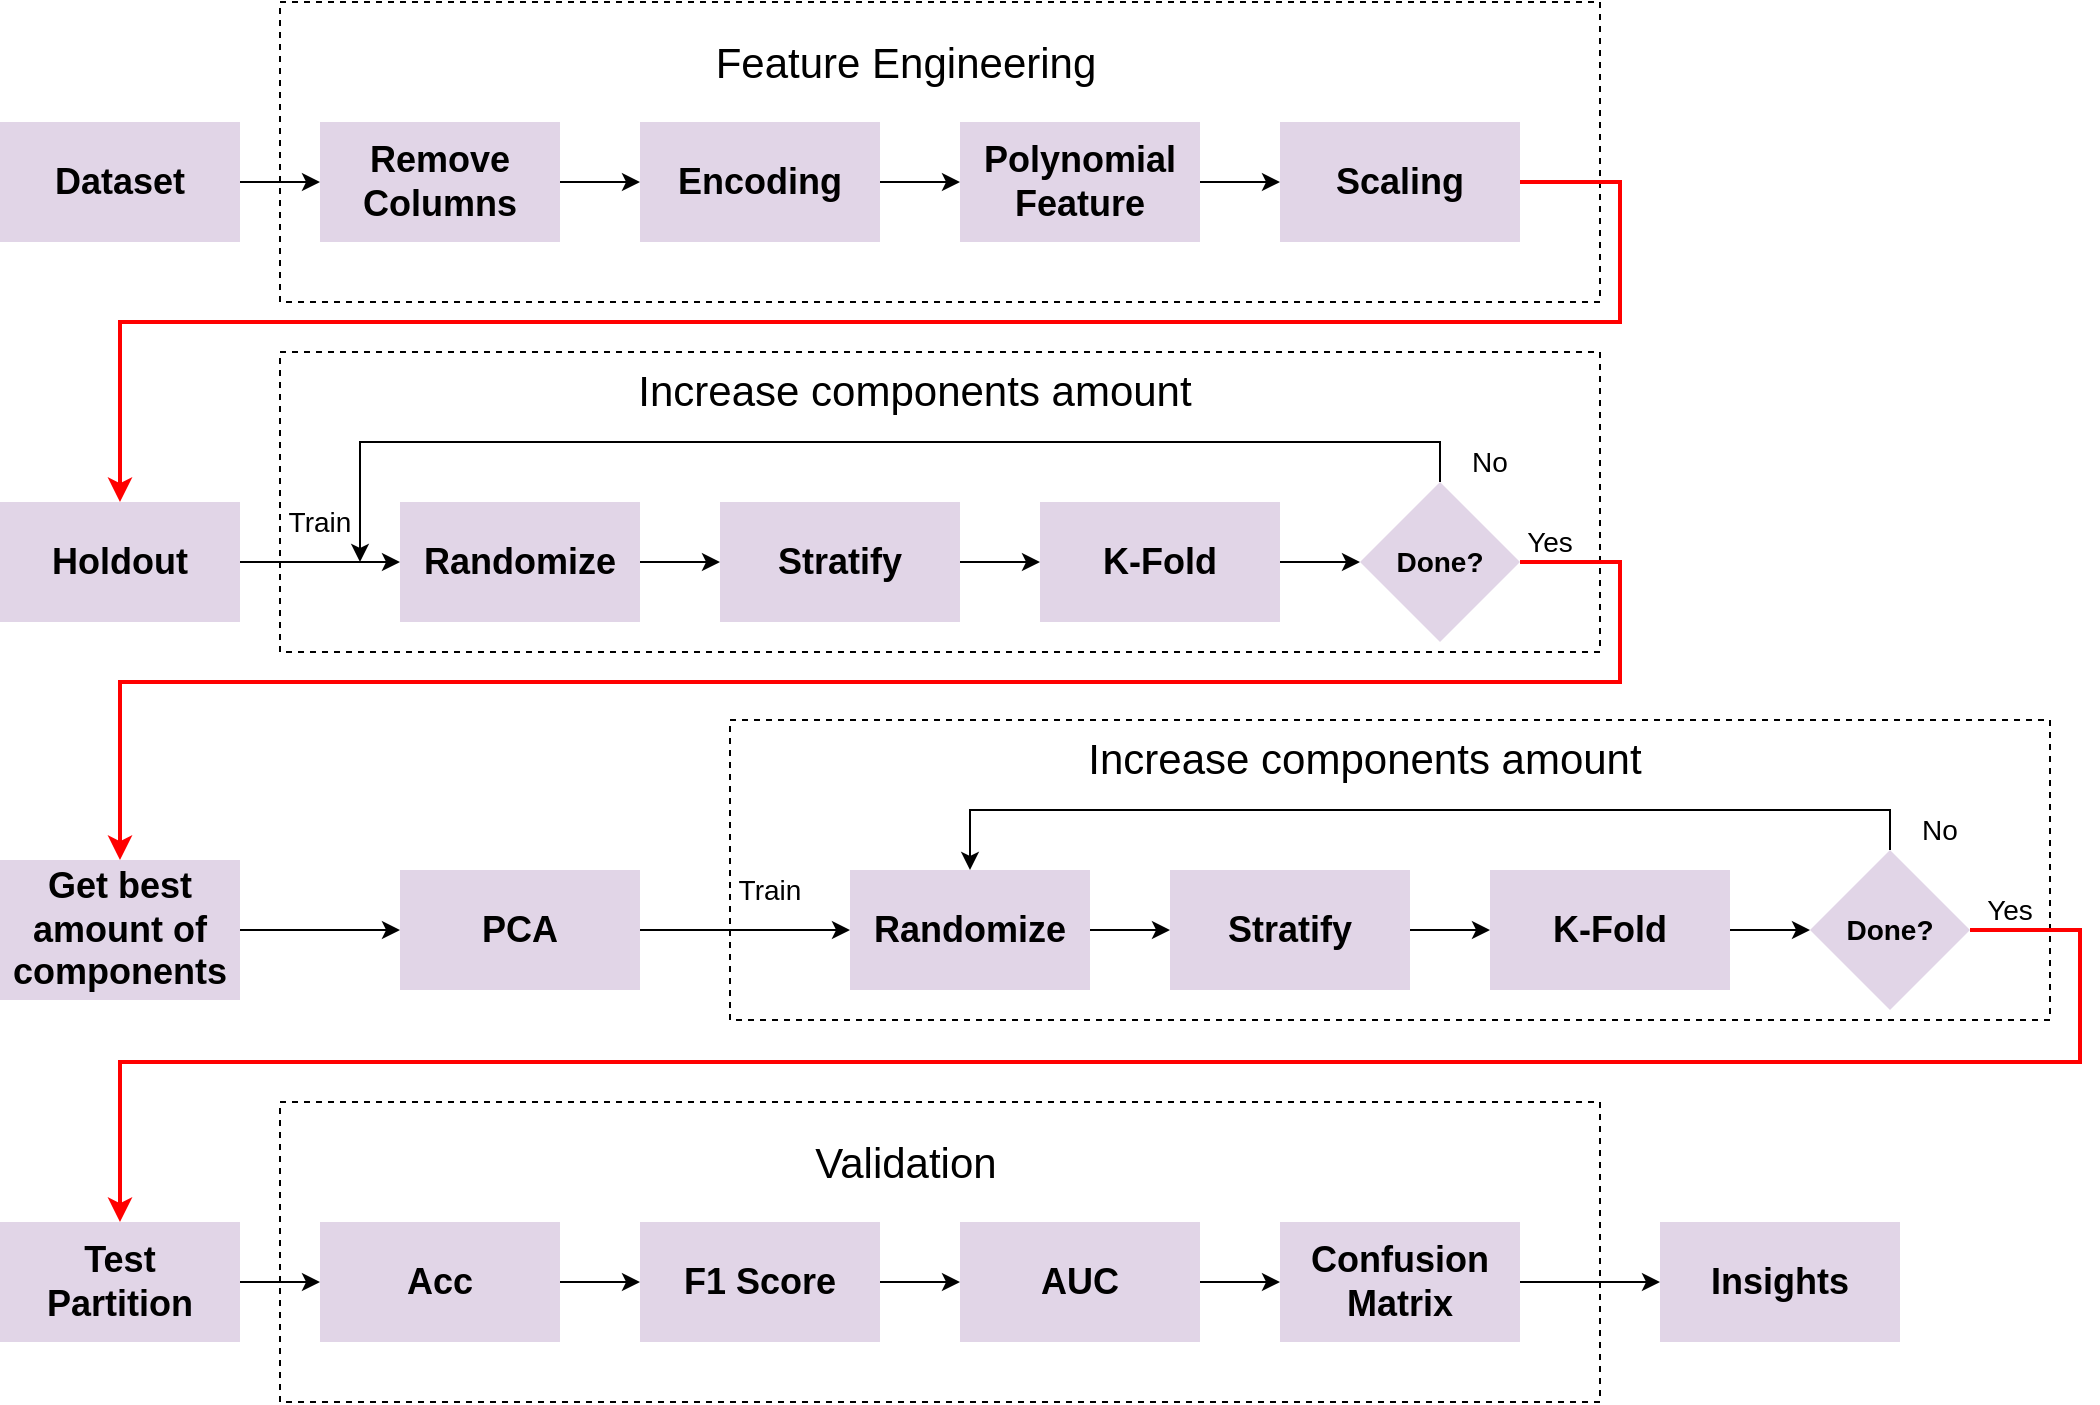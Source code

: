 <mxfile version="10.6.6" type="github"><diagram id="ccbBtn3eQPt-FDq127RU" name="Page-1"><mxGraphModel dx="1394" dy="747" grid="1" gridSize="10" guides="1" tooltips="1" connect="1" arrows="1" fold="1" page="1" pageScale="1" pageWidth="1169" pageHeight="827" math="0" shadow="0"><root><mxCell id="0"/><mxCell id="1" parent="0"/><mxCell id="taaQBuDV3WlMUUdvjd0r-1" value="&lt;b&gt;&lt;font style=&quot;font-size: 18px&quot;&gt;&lt;br&gt;&lt;/font&gt;&lt;/b&gt;" style="rounded=0;whiteSpace=wrap;html=1;fillColor=none;strokeColor=#000000;dashed=1;" vertex="1" parent="1"><mxGeometry x="180" y="215" width="660" height="150" as="geometry"/></mxCell><mxCell id="taaQBuDV3WlMUUdvjd0r-2" value="&lt;b&gt;&lt;font style=&quot;font-size: 18px&quot;&gt;&lt;br&gt;&lt;/font&gt;&lt;/b&gt;" style="rounded=0;whiteSpace=wrap;html=1;fillColor=none;strokeColor=#000000;dashed=1;" vertex="1" parent="1"><mxGeometry x="180" y="40" width="660" height="150" as="geometry"/></mxCell><mxCell id="taaQBuDV3WlMUUdvjd0r-3" style="edgeStyle=orthogonalEdgeStyle;rounded=0;orthogonalLoop=1;jettySize=auto;html=1;exitX=1;exitY=0.5;exitDx=0;exitDy=0;entryX=0;entryY=0.5;entryDx=0;entryDy=0;" edge="1" parent="1" source="taaQBuDV3WlMUUdvjd0r-4" target="taaQBuDV3WlMUUdvjd0r-6"><mxGeometry relative="1" as="geometry"/></mxCell><mxCell id="taaQBuDV3WlMUUdvjd0r-4" value="&lt;b&gt;&lt;font style=&quot;font-size: 18px&quot;&gt;Dataset&lt;/font&gt;&lt;/b&gt;" style="rounded=0;whiteSpace=wrap;html=1;fillColor=#e1d5e7;strokeColor=none;" vertex="1" parent="1"><mxGeometry x="40" y="100" width="120" height="60" as="geometry"/></mxCell><mxCell id="taaQBuDV3WlMUUdvjd0r-5" style="edgeStyle=orthogonalEdgeStyle;rounded=0;orthogonalLoop=1;jettySize=auto;html=1;exitX=1;exitY=0.5;exitDx=0;exitDy=0;entryX=0;entryY=0.5;entryDx=0;entryDy=0;" edge="1" parent="1" source="taaQBuDV3WlMUUdvjd0r-6" target="taaQBuDV3WlMUUdvjd0r-8"><mxGeometry relative="1" as="geometry"/></mxCell><mxCell id="taaQBuDV3WlMUUdvjd0r-6" value="&lt;b&gt;&lt;font style=&quot;font-size: 18px&quot;&gt;Remove&lt;br&gt;Columns&lt;br&gt;&lt;/font&gt;&lt;/b&gt;" style="rounded=0;whiteSpace=wrap;html=1;fillColor=#e1d5e7;strokeColor=none;" vertex="1" parent="1"><mxGeometry x="200" y="100" width="120" height="60" as="geometry"/></mxCell><mxCell id="taaQBuDV3WlMUUdvjd0r-7" style="edgeStyle=orthogonalEdgeStyle;rounded=0;orthogonalLoop=1;jettySize=auto;html=1;exitX=1;exitY=0.5;exitDx=0;exitDy=0;entryX=0;entryY=0.5;entryDx=0;entryDy=0;" edge="1" parent="1" source="taaQBuDV3WlMUUdvjd0r-8" target="taaQBuDV3WlMUUdvjd0r-10"><mxGeometry relative="1" as="geometry"/></mxCell><mxCell id="taaQBuDV3WlMUUdvjd0r-8" value="&lt;b&gt;&lt;font style=&quot;font-size: 18px&quot;&gt;Encoding&lt;br&gt;&lt;/font&gt;&lt;/b&gt;" style="rounded=0;whiteSpace=wrap;html=1;fillColor=#e1d5e7;strokeColor=none;" vertex="1" parent="1"><mxGeometry x="360" y="100" width="120" height="60" as="geometry"/></mxCell><mxCell id="taaQBuDV3WlMUUdvjd0r-9" style="edgeStyle=orthogonalEdgeStyle;rounded=0;orthogonalLoop=1;jettySize=auto;html=1;exitX=1;exitY=0.5;exitDx=0;exitDy=0;entryX=0;entryY=0.5;entryDx=0;entryDy=0;" edge="1" parent="1" source="taaQBuDV3WlMUUdvjd0r-10" target="taaQBuDV3WlMUUdvjd0r-12"><mxGeometry relative="1" as="geometry"/></mxCell><mxCell id="taaQBuDV3WlMUUdvjd0r-10" value="&lt;b&gt;&lt;font style=&quot;font-size: 18px&quot;&gt;Polynomial&lt;br&gt;Feature&lt;br&gt;&lt;/font&gt;&lt;/b&gt;" style="rounded=0;whiteSpace=wrap;html=1;fillColor=#e1d5e7;strokeColor=none;" vertex="1" parent="1"><mxGeometry x="520" y="100" width="120" height="60" as="geometry"/></mxCell><mxCell id="taaQBuDV3WlMUUdvjd0r-11" style="edgeStyle=orthogonalEdgeStyle;rounded=0;orthogonalLoop=1;jettySize=auto;html=1;exitX=1;exitY=0.5;exitDx=0;exitDy=0;entryX=0.5;entryY=0;entryDx=0;entryDy=0;fillColor=#f8cecc;strokeColor=#FF0000;strokeWidth=2;" edge="1" parent="1" source="taaQBuDV3WlMUUdvjd0r-12" target="taaQBuDV3WlMUUdvjd0r-21"><mxGeometry relative="1" as="geometry"><Array as="points"><mxPoint x="850" y="130"/><mxPoint x="850" y="200"/><mxPoint x="100" y="200"/></Array></mxGeometry></mxCell><mxCell id="taaQBuDV3WlMUUdvjd0r-12" value="&lt;b&gt;&lt;font style=&quot;font-size: 18px&quot;&gt;Scaling&lt;br&gt;&lt;/font&gt;&lt;/b&gt;" style="rounded=0;whiteSpace=wrap;html=1;fillColor=#e1d5e7;strokeColor=none;" vertex="1" parent="1"><mxGeometry x="680" y="100" width="120" height="60" as="geometry"/></mxCell><mxCell id="taaQBuDV3WlMUUdvjd0r-13" value="&lt;font style=&quot;font-size: 21px&quot;&gt;Feature Engineering&lt;/font&gt;" style="text;html=1;strokeColor=none;fillColor=none;align=center;verticalAlign=middle;whiteSpace=wrap;rounded=0;dashed=1;" vertex="1" parent="1"><mxGeometry x="390" y="60" width="206" height="20" as="geometry"/></mxCell><mxCell id="taaQBuDV3WlMUUdvjd0r-14" style="edgeStyle=orthogonalEdgeStyle;rounded=0;orthogonalLoop=1;jettySize=auto;html=1;exitX=1;exitY=0.5;exitDx=0;exitDy=0;entryX=0;entryY=0.5;entryDx=0;entryDy=0;" edge="1" parent="1" source="taaQBuDV3WlMUUdvjd0r-15" target="taaQBuDV3WlMUUdvjd0r-17"><mxGeometry relative="1" as="geometry"/></mxCell><mxCell id="taaQBuDV3WlMUUdvjd0r-15" value="&lt;b&gt;&lt;font style=&quot;font-size: 18px&quot;&gt;Randomize&lt;br&gt;&lt;/font&gt;&lt;/b&gt;" style="rounded=0;whiteSpace=wrap;html=1;fillColor=#e1d5e7;strokeColor=none;" vertex="1" parent="1"><mxGeometry x="240" y="290" width="120" height="60" as="geometry"/></mxCell><mxCell id="taaQBuDV3WlMUUdvjd0r-16" style="edgeStyle=orthogonalEdgeStyle;rounded=0;orthogonalLoop=1;jettySize=auto;html=1;exitX=1;exitY=0.5;exitDx=0;exitDy=0;entryX=0;entryY=0.5;entryDx=0;entryDy=0;" edge="1" parent="1" source="taaQBuDV3WlMUUdvjd0r-17" target="taaQBuDV3WlMUUdvjd0r-19"><mxGeometry relative="1" as="geometry"/></mxCell><mxCell id="taaQBuDV3WlMUUdvjd0r-17" value="&lt;b&gt;&lt;font style=&quot;font-size: 18px&quot;&gt;Stratify&lt;br&gt;&lt;/font&gt;&lt;/b&gt;" style="rounded=0;whiteSpace=wrap;html=1;fillColor=#e1d5e7;strokeColor=none;" vertex="1" parent="1"><mxGeometry x="400" y="290" width="120" height="60" as="geometry"/></mxCell><mxCell id="taaQBuDV3WlMUUdvjd0r-18" style="edgeStyle=orthogonalEdgeStyle;rounded=0;orthogonalLoop=1;jettySize=auto;html=1;exitX=1;exitY=0.5;exitDx=0;exitDy=0;entryX=0;entryY=0.5;entryDx=0;entryDy=0;" edge="1" parent="1" source="taaQBuDV3WlMUUdvjd0r-19" target="taaQBuDV3WlMUUdvjd0r-25"><mxGeometry relative="1" as="geometry"><mxPoint x="720" y="320" as="targetPoint"/></mxGeometry></mxCell><mxCell id="taaQBuDV3WlMUUdvjd0r-19" value="&lt;b&gt;&lt;font style=&quot;font-size: 18px&quot;&gt;K-Fold&lt;br&gt;&lt;/font&gt;&lt;/b&gt;" style="rounded=0;whiteSpace=wrap;html=1;fillColor=#e1d5e7;strokeColor=none;" vertex="1" parent="1"><mxGeometry x="560" y="290" width="120" height="60" as="geometry"/></mxCell><mxCell id="taaQBuDV3WlMUUdvjd0r-20" style="edgeStyle=orthogonalEdgeStyle;rounded=0;orthogonalLoop=1;jettySize=auto;html=1;exitX=1;exitY=0.5;exitDx=0;exitDy=0;entryX=0;entryY=0.5;entryDx=0;entryDy=0;" edge="1" parent="1" source="taaQBuDV3WlMUUdvjd0r-21" target="taaQBuDV3WlMUUdvjd0r-15"><mxGeometry relative="1" as="geometry"/></mxCell><mxCell id="taaQBuDV3WlMUUdvjd0r-21" value="&lt;b&gt;&lt;font style=&quot;font-size: 18px&quot;&gt;Holdout&lt;br&gt;&lt;/font&gt;&lt;/b&gt;" style="rounded=0;whiteSpace=wrap;html=1;fillColor=#e1d5e7;strokeColor=none;" vertex="1" parent="1"><mxGeometry x="40" y="290" width="120" height="60" as="geometry"/></mxCell><mxCell id="taaQBuDV3WlMUUdvjd0r-22" value="&lt;font style=&quot;font-size: 14px&quot;&gt;Train&lt;/font&gt;" style="text;html=1;strokeColor=none;fillColor=none;align=center;verticalAlign=middle;whiteSpace=wrap;rounded=0;dashed=1;" vertex="1" parent="1"><mxGeometry x="175" y="290" width="50" height="20" as="geometry"/></mxCell><mxCell id="taaQBuDV3WlMUUdvjd0r-23" style="edgeStyle=orthogonalEdgeStyle;rounded=0;orthogonalLoop=1;jettySize=auto;html=1;exitX=0.5;exitY=0;exitDx=0;exitDy=0;" edge="1" parent="1" source="taaQBuDV3WlMUUdvjd0r-25"><mxGeometry relative="1" as="geometry"><mxPoint x="220" y="320" as="targetPoint"/><Array as="points"><mxPoint x="760" y="260"/><mxPoint x="220" y="260"/></Array></mxGeometry></mxCell><mxCell id="taaQBuDV3WlMUUdvjd0r-24" style="edgeStyle=orthogonalEdgeStyle;rounded=0;orthogonalLoop=1;jettySize=auto;html=1;exitX=1;exitY=0.5;exitDx=0;exitDy=0;entryX=0.5;entryY=0;entryDx=0;entryDy=0;fillColor=#f8cecc;strokeColor=#FF0000;strokeWidth=2;" edge="1" parent="1" source="taaQBuDV3WlMUUdvjd0r-25" target="taaQBuDV3WlMUUdvjd0r-29"><mxGeometry relative="1" as="geometry"><Array as="points"><mxPoint x="850" y="320"/><mxPoint x="850" y="380"/><mxPoint x="100" y="380"/></Array></mxGeometry></mxCell><mxCell id="taaQBuDV3WlMUUdvjd0r-25" value="&lt;b&gt;&lt;font style=&quot;font-size: 14px&quot;&gt;Done?&lt;/font&gt;&lt;/b&gt;" style="rhombus;whiteSpace=wrap;html=1;dashed=1;strokeColor=none;fillColor=#e1d5e7;" vertex="1" parent="1"><mxGeometry x="720" y="280" width="80" height="80" as="geometry"/></mxCell><mxCell id="taaQBuDV3WlMUUdvjd0r-26" value="&lt;font style=&quot;font-size: 14px&quot;&gt;No&lt;/font&gt;" style="text;html=1;strokeColor=none;fillColor=none;align=center;verticalAlign=middle;whiteSpace=wrap;rounded=0;dashed=1;" vertex="1" parent="1"><mxGeometry x="760" y="260" width="50" height="20" as="geometry"/></mxCell><mxCell id="taaQBuDV3WlMUUdvjd0r-27" value="&lt;span style=&quot;font-size: 21px&quot;&gt;Increase components amount&lt;/span&gt;" style="text;html=1;strokeColor=none;fillColor=none;align=center;verticalAlign=middle;whiteSpace=wrap;rounded=0;dashed=1;" vertex="1" parent="1"><mxGeometry x="355" y="224" width="285" height="20" as="geometry"/></mxCell><mxCell id="taaQBuDV3WlMUUdvjd0r-28" style="edgeStyle=orthogonalEdgeStyle;rounded=0;orthogonalLoop=1;jettySize=auto;html=1;exitX=1;exitY=0.5;exitDx=0;exitDy=0;entryX=0;entryY=0.5;entryDx=0;entryDy=0;" edge="1" parent="1" source="taaQBuDV3WlMUUdvjd0r-29" target="taaQBuDV3WlMUUdvjd0r-31"><mxGeometry relative="1" as="geometry"/></mxCell><mxCell id="taaQBuDV3WlMUUdvjd0r-29" value="&lt;b&gt;&lt;font style=&quot;font-size: 18px&quot;&gt;Get best amount of components&lt;br&gt;&lt;/font&gt;&lt;/b&gt;" style="rounded=0;whiteSpace=wrap;html=1;fillColor=#e1d5e7;strokeColor=none;" vertex="1" parent="1"><mxGeometry x="40" y="469" width="120" height="70" as="geometry"/></mxCell><mxCell id="taaQBuDV3WlMUUdvjd0r-30" style="edgeStyle=orthogonalEdgeStyle;rounded=0;orthogonalLoop=1;jettySize=auto;html=1;exitX=1;exitY=0.5;exitDx=0;exitDy=0;entryX=0;entryY=0.5;entryDx=0;entryDy=0;" edge="1" parent="1" source="taaQBuDV3WlMUUdvjd0r-31" target="taaQBuDV3WlMUUdvjd0r-34"><mxGeometry relative="1" as="geometry"/></mxCell><mxCell id="taaQBuDV3WlMUUdvjd0r-31" value="&lt;b&gt;&lt;font style=&quot;font-size: 18px&quot;&gt;PCA&lt;br&gt;&lt;/font&gt;&lt;/b&gt;" style="rounded=0;whiteSpace=wrap;html=1;fillColor=#e1d5e7;strokeColor=none;" vertex="1" parent="1"><mxGeometry x="240" y="474" width="120" height="60" as="geometry"/></mxCell><mxCell id="taaQBuDV3WlMUUdvjd0r-32" value="&lt;b&gt;&lt;font style=&quot;font-size: 18px&quot;&gt;&lt;br&gt;&lt;/font&gt;&lt;/b&gt;" style="rounded=0;whiteSpace=wrap;html=1;fillColor=none;strokeColor=#000000;dashed=1;" vertex="1" parent="1"><mxGeometry x="405" y="399" width="660" height="150" as="geometry"/></mxCell><mxCell id="taaQBuDV3WlMUUdvjd0r-33" style="edgeStyle=orthogonalEdgeStyle;rounded=0;orthogonalLoop=1;jettySize=auto;html=1;exitX=1;exitY=0.5;exitDx=0;exitDy=0;entryX=0;entryY=0.5;entryDx=0;entryDy=0;" edge="1" parent="1" source="taaQBuDV3WlMUUdvjd0r-34" target="taaQBuDV3WlMUUdvjd0r-36"><mxGeometry relative="1" as="geometry"/></mxCell><mxCell id="taaQBuDV3WlMUUdvjd0r-34" value="&lt;b&gt;&lt;font style=&quot;font-size: 18px&quot;&gt;Randomize&lt;br&gt;&lt;/font&gt;&lt;/b&gt;" style="rounded=0;whiteSpace=wrap;html=1;fillColor=#e1d5e7;strokeColor=none;" vertex="1" parent="1"><mxGeometry x="465" y="474" width="120" height="60" as="geometry"/></mxCell><mxCell id="taaQBuDV3WlMUUdvjd0r-35" style="edgeStyle=orthogonalEdgeStyle;rounded=0;orthogonalLoop=1;jettySize=auto;html=1;exitX=1;exitY=0.5;exitDx=0;exitDy=0;entryX=0;entryY=0.5;entryDx=0;entryDy=0;" edge="1" parent="1" source="taaQBuDV3WlMUUdvjd0r-36" target="taaQBuDV3WlMUUdvjd0r-38"><mxGeometry relative="1" as="geometry"/></mxCell><mxCell id="taaQBuDV3WlMUUdvjd0r-36" value="&lt;b&gt;&lt;font style=&quot;font-size: 18px&quot;&gt;Stratify&lt;br&gt;&lt;/font&gt;&lt;/b&gt;" style="rounded=0;whiteSpace=wrap;html=1;fillColor=#e1d5e7;strokeColor=none;" vertex="1" parent="1"><mxGeometry x="625" y="474" width="120" height="60" as="geometry"/></mxCell><mxCell id="taaQBuDV3WlMUUdvjd0r-37" style="edgeStyle=orthogonalEdgeStyle;rounded=0;orthogonalLoop=1;jettySize=auto;html=1;exitX=1;exitY=0.5;exitDx=0;exitDy=0;entryX=0;entryY=0.5;entryDx=0;entryDy=0;" edge="1" parent="1" source="taaQBuDV3WlMUUdvjd0r-38" target="taaQBuDV3WlMUUdvjd0r-42"><mxGeometry relative="1" as="geometry"><mxPoint x="945" y="504" as="targetPoint"/></mxGeometry></mxCell><mxCell id="taaQBuDV3WlMUUdvjd0r-38" value="&lt;b&gt;&lt;font style=&quot;font-size: 18px&quot;&gt;K-Fold&lt;br&gt;&lt;/font&gt;&lt;/b&gt;" style="rounded=0;whiteSpace=wrap;html=1;fillColor=#e1d5e7;strokeColor=none;" vertex="1" parent="1"><mxGeometry x="785" y="474" width="120" height="60" as="geometry"/></mxCell><mxCell id="taaQBuDV3WlMUUdvjd0r-39" value="&lt;font style=&quot;font-size: 14px&quot;&gt;Train&lt;/font&gt;" style="text;html=1;strokeColor=none;fillColor=none;align=center;verticalAlign=middle;whiteSpace=wrap;rounded=0;dashed=1;" vertex="1" parent="1"><mxGeometry x="400" y="474" width="50" height="20" as="geometry"/></mxCell><mxCell id="taaQBuDV3WlMUUdvjd0r-40" style="edgeStyle=orthogonalEdgeStyle;rounded=0;orthogonalLoop=1;jettySize=auto;html=1;exitX=0.5;exitY=0;exitDx=0;exitDy=0;entryX=0.5;entryY=0;entryDx=0;entryDy=0;" edge="1" parent="1" source="taaQBuDV3WlMUUdvjd0r-42" target="taaQBuDV3WlMUUdvjd0r-34"><mxGeometry relative="1" as="geometry"/></mxCell><mxCell id="taaQBuDV3WlMUUdvjd0r-41" style="edgeStyle=orthogonalEdgeStyle;rounded=0;orthogonalLoop=1;jettySize=auto;html=1;exitX=1;exitY=0.5;exitDx=0;exitDy=0;entryX=0.5;entryY=0;entryDx=0;entryDy=0;strokeColor=#FF0000;strokeWidth=2;" edge="1" parent="1" source="taaQBuDV3WlMUUdvjd0r-42" target="taaQBuDV3WlMUUdvjd0r-57"><mxGeometry relative="1" as="geometry"><Array as="points"><mxPoint x="1080" y="504"/><mxPoint x="1080" y="570"/><mxPoint x="100" y="570"/></Array></mxGeometry></mxCell><mxCell id="taaQBuDV3WlMUUdvjd0r-42" value="&lt;b&gt;&lt;font style=&quot;font-size: 14px&quot;&gt;Done?&lt;/font&gt;&lt;/b&gt;" style="rhombus;whiteSpace=wrap;html=1;dashed=1;strokeColor=none;fillColor=#e1d5e7;" vertex="1" parent="1"><mxGeometry x="945" y="464" width="80" height="80" as="geometry"/></mxCell><mxCell id="taaQBuDV3WlMUUdvjd0r-43" value="&lt;font style=&quot;font-size: 14px&quot;&gt;No&lt;/font&gt;" style="text;html=1;strokeColor=none;fillColor=none;align=center;verticalAlign=middle;whiteSpace=wrap;rounded=0;dashed=1;" vertex="1" parent="1"><mxGeometry x="985" y="444" width="50" height="20" as="geometry"/></mxCell><mxCell id="taaQBuDV3WlMUUdvjd0r-44" value="&lt;span style=&quot;font-size: 21px&quot;&gt;Increase components amount&lt;/span&gt;" style="text;html=1;strokeColor=none;fillColor=none;align=center;verticalAlign=middle;whiteSpace=wrap;rounded=0;dashed=1;" vertex="1" parent="1"><mxGeometry x="580" y="408" width="285" height="20" as="geometry"/></mxCell><mxCell id="taaQBuDV3WlMUUdvjd0r-45" value="&lt;font style=&quot;font-size: 14px&quot;&gt;Yes&lt;/font&gt;" style="text;html=1;strokeColor=none;fillColor=none;align=center;verticalAlign=middle;whiteSpace=wrap;rounded=0;dashed=1;" vertex="1" parent="1"><mxGeometry x="790" y="300" width="50" height="20" as="geometry"/></mxCell><mxCell id="taaQBuDV3WlMUUdvjd0r-46" value="&lt;b&gt;&lt;font style=&quot;font-size: 18px&quot;&gt;&lt;br&gt;&lt;/font&gt;&lt;/b&gt;" style="rounded=0;whiteSpace=wrap;html=1;fillColor=none;strokeColor=#000000;dashed=1;" vertex="1" parent="1"><mxGeometry x="180" y="590" width="660" height="150" as="geometry"/></mxCell><mxCell id="taaQBuDV3WlMUUdvjd0r-47" style="edgeStyle=orthogonalEdgeStyle;rounded=0;orthogonalLoop=1;jettySize=auto;html=1;exitX=1;exitY=0.5;exitDx=0;exitDy=0;entryX=0;entryY=0.5;entryDx=0;entryDy=0;" edge="1" parent="1" source="taaQBuDV3WlMUUdvjd0r-48" target="taaQBuDV3WlMUUdvjd0r-50"><mxGeometry relative="1" as="geometry"/></mxCell><mxCell id="taaQBuDV3WlMUUdvjd0r-48" value="&lt;b&gt;&lt;font style=&quot;font-size: 18px&quot;&gt;Acc&lt;br&gt;&lt;/font&gt;&lt;/b&gt;" style="rounded=0;whiteSpace=wrap;html=1;fillColor=#e1d5e7;strokeColor=none;" vertex="1" parent="1"><mxGeometry x="200" y="650" width="120" height="60" as="geometry"/></mxCell><mxCell id="taaQBuDV3WlMUUdvjd0r-49" style="edgeStyle=orthogonalEdgeStyle;rounded=0;orthogonalLoop=1;jettySize=auto;html=1;exitX=1;exitY=0.5;exitDx=0;exitDy=0;entryX=0;entryY=0.5;entryDx=0;entryDy=0;" edge="1" parent="1" source="taaQBuDV3WlMUUdvjd0r-50" target="taaQBuDV3WlMUUdvjd0r-52"><mxGeometry relative="1" as="geometry"/></mxCell><mxCell id="taaQBuDV3WlMUUdvjd0r-50" value="&lt;b&gt;&lt;font style=&quot;font-size: 18px&quot;&gt;F1 Score&lt;br&gt;&lt;/font&gt;&lt;/b&gt;" style="rounded=0;whiteSpace=wrap;html=1;fillColor=#e1d5e7;strokeColor=none;" vertex="1" parent="1"><mxGeometry x="360" y="650" width="120" height="60" as="geometry"/></mxCell><mxCell id="taaQBuDV3WlMUUdvjd0r-51" style="edgeStyle=orthogonalEdgeStyle;rounded=0;orthogonalLoop=1;jettySize=auto;html=1;exitX=1;exitY=0.5;exitDx=0;exitDy=0;entryX=0;entryY=0.5;entryDx=0;entryDy=0;" edge="1" parent="1" source="taaQBuDV3WlMUUdvjd0r-52" target="taaQBuDV3WlMUUdvjd0r-54"><mxGeometry relative="1" as="geometry"/></mxCell><mxCell id="taaQBuDV3WlMUUdvjd0r-52" value="&lt;b&gt;&lt;font style=&quot;font-size: 18px&quot;&gt;AUC&lt;br&gt;&lt;/font&gt;&lt;/b&gt;" style="rounded=0;whiteSpace=wrap;html=1;fillColor=#e1d5e7;strokeColor=none;" vertex="1" parent="1"><mxGeometry x="520" y="650" width="120" height="60" as="geometry"/></mxCell><mxCell id="taaQBuDV3WlMUUdvjd0r-53" style="edgeStyle=orthogonalEdgeStyle;rounded=0;orthogonalLoop=1;jettySize=auto;html=1;exitX=1;exitY=0.5;exitDx=0;exitDy=0;entryX=0;entryY=0.5;entryDx=0;entryDy=0;" edge="1" parent="1" source="taaQBuDV3WlMUUdvjd0r-54" target="taaQBuDV3WlMUUdvjd0r-58"><mxGeometry relative="1" as="geometry"/></mxCell><mxCell id="taaQBuDV3WlMUUdvjd0r-54" value="&lt;b&gt;&lt;font style=&quot;font-size: 18px&quot;&gt;Confusion Matrix&lt;br&gt;&lt;/font&gt;&lt;/b&gt;" style="rounded=0;whiteSpace=wrap;html=1;fillColor=#e1d5e7;strokeColor=none;" vertex="1" parent="1"><mxGeometry x="680" y="650" width="120" height="60" as="geometry"/></mxCell><mxCell id="taaQBuDV3WlMUUdvjd0r-55" value="&lt;font style=&quot;font-size: 21px&quot;&gt;Validation&lt;/font&gt;" style="text;html=1;strokeColor=none;fillColor=none;align=center;verticalAlign=middle;whiteSpace=wrap;rounded=0;dashed=1;" vertex="1" parent="1"><mxGeometry x="390" y="610" width="206" height="20" as="geometry"/></mxCell><mxCell id="taaQBuDV3WlMUUdvjd0r-56" style="edgeStyle=orthogonalEdgeStyle;rounded=0;orthogonalLoop=1;jettySize=auto;html=1;exitX=1;exitY=0.5;exitDx=0;exitDy=0;entryX=0;entryY=0.5;entryDx=0;entryDy=0;" edge="1" parent="1" source="taaQBuDV3WlMUUdvjd0r-57" target="taaQBuDV3WlMUUdvjd0r-48"><mxGeometry relative="1" as="geometry"/></mxCell><mxCell id="taaQBuDV3WlMUUdvjd0r-57" value="&lt;b&gt;&lt;font style=&quot;font-size: 18px&quot;&gt;Test &lt;br&gt;Partition&lt;br&gt;&lt;/font&gt;&lt;/b&gt;" style="rounded=0;whiteSpace=wrap;html=1;fillColor=#e1d5e7;strokeColor=none;" vertex="1" parent="1"><mxGeometry x="40" y="650" width="120" height="60" as="geometry"/></mxCell><mxCell id="taaQBuDV3WlMUUdvjd0r-58" value="&lt;b&gt;&lt;font style=&quot;font-size: 18px&quot;&gt;Insights&lt;br&gt;&lt;/font&gt;&lt;/b&gt;" style="rounded=0;whiteSpace=wrap;html=1;fillColor=#e1d5e7;strokeColor=none;" vertex="1" parent="1"><mxGeometry x="870" y="650" width="120" height="60" as="geometry"/></mxCell><mxCell id="taaQBuDV3WlMUUdvjd0r-59" value="&lt;font style=&quot;font-size: 14px&quot;&gt;Yes&lt;/font&gt;" style="text;html=1;strokeColor=none;fillColor=none;align=center;verticalAlign=middle;whiteSpace=wrap;rounded=0;dashed=1;" vertex="1" parent="1"><mxGeometry x="1020" y="484" width="50" height="20" as="geometry"/></mxCell></root></mxGraphModel></diagram></mxfile>